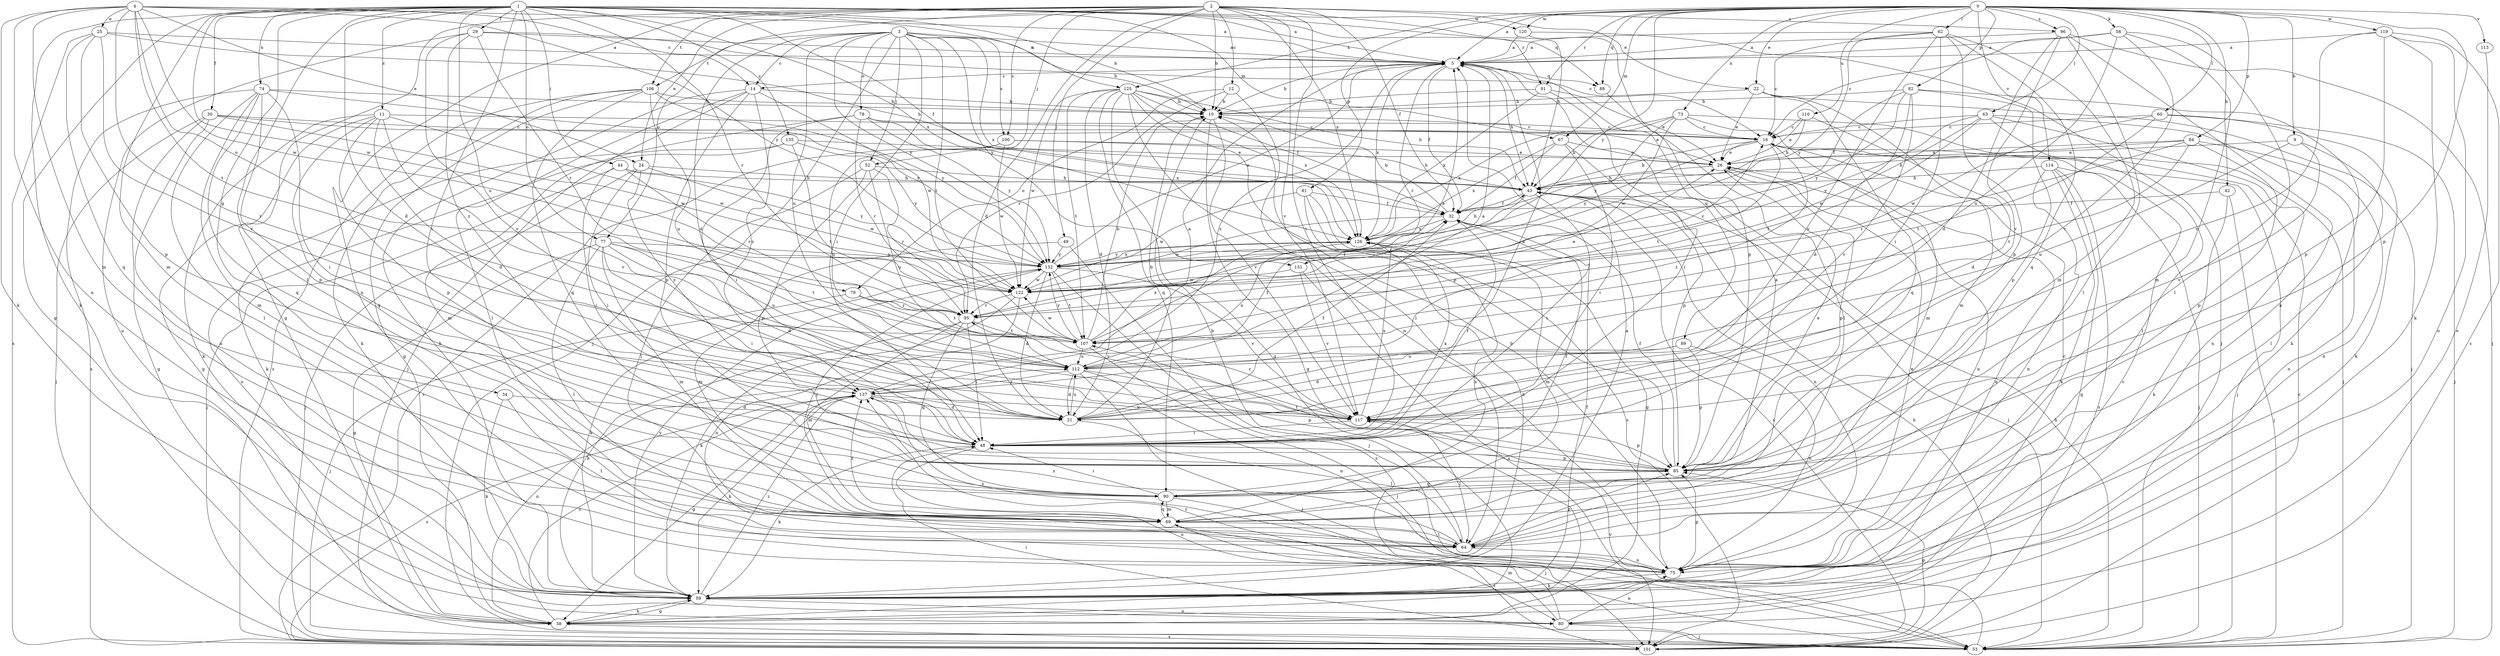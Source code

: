 strict digraph  {
0;
1;
2;
3;
4;
5;
9;
10;
11;
12;
14;
16;
21;
22;
24;
25;
26;
29;
30;
32;
34;
38;
42;
43;
44;
48;
49;
52;
53;
58;
59;
60;
62;
63;
64;
67;
69;
73;
74;
75;
77;
78;
79;
80;
81;
82;
84;
85;
88;
89;
90;
91;
95;
96;
100;
101;
106;
107;
110;
112;
113;
114;
117;
119;
120;
122;
125;
126;
131;
132;
135;
137;
0 -> 5  [label=a];
0 -> 9  [label=b];
0 -> 22  [label=e];
0 -> 42  [label=h];
0 -> 58  [label=k];
0 -> 60  [label=l];
0 -> 62  [label=l];
0 -> 63  [label=l];
0 -> 67  [label=m];
0 -> 73  [label=n];
0 -> 81  [label=p];
0 -> 82  [label=p];
0 -> 84  [label=p];
0 -> 85  [label=p];
0 -> 88  [label=q];
0 -> 91  [label=r];
0 -> 96  [label=s];
0 -> 110  [label=u];
0 -> 113  [label=v];
0 -> 114  [label=v];
0 -> 119  [label=w];
0 -> 120  [label=w];
0 -> 125  [label=x];
0 -> 131  [label=y];
1 -> 5  [label=a];
1 -> 10  [label=b];
1 -> 11  [label=c];
1 -> 21  [label=d];
1 -> 29  [label=f];
1 -> 30  [label=f];
1 -> 32  [label=f];
1 -> 34  [label=g];
1 -> 38  [label=g];
1 -> 44  [label=i];
1 -> 48  [label=i];
1 -> 59  [label=k];
1 -> 64  [label=l];
1 -> 67  [label=m];
1 -> 69  [label=m];
1 -> 74  [label=n];
1 -> 77  [label=o];
1 -> 88  [label=q];
1 -> 91  [label=r];
1 -> 95  [label=r];
1 -> 112  [label=u];
1 -> 120  [label=w];
1 -> 122  [label=w];
1 -> 125  [label=x];
1 -> 126  [label=x];
1 -> 135  [label=z];
2 -> 10  [label=b];
2 -> 12  [label=c];
2 -> 21  [label=d];
2 -> 22  [label=e];
2 -> 24  [label=e];
2 -> 32  [label=f];
2 -> 38  [label=g];
2 -> 43  [label=h];
2 -> 48  [label=i];
2 -> 49  [label=j];
2 -> 52  [label=j];
2 -> 75  [label=n];
2 -> 77  [label=o];
2 -> 96  [label=s];
2 -> 100  [label=s];
2 -> 106  [label=t];
2 -> 117  [label=v];
2 -> 126  [label=x];
3 -> 5  [label=a];
3 -> 10  [label=b];
3 -> 14  [label=c];
3 -> 21  [label=d];
3 -> 48  [label=i];
3 -> 52  [label=j];
3 -> 53  [label=j];
3 -> 78  [label=o];
3 -> 100  [label=s];
3 -> 106  [label=t];
3 -> 107  [label=t];
3 -> 112  [label=u];
3 -> 126  [label=x];
3 -> 131  [label=y];
3 -> 132  [label=y];
4 -> 5  [label=a];
4 -> 14  [label=c];
4 -> 24  [label=e];
4 -> 25  [label=e];
4 -> 59  [label=k];
4 -> 69  [label=m];
4 -> 75  [label=n];
4 -> 79  [label=o];
4 -> 107  [label=t];
4 -> 117  [label=v];
4 -> 122  [label=w];
4 -> 132  [label=y];
5 -> 10  [label=b];
5 -> 14  [label=c];
5 -> 32  [label=f];
5 -> 43  [label=h];
5 -> 88  [label=q];
5 -> 89  [label=q];
5 -> 95  [label=r];
5 -> 126  [label=x];
5 -> 137  [label=z];
9 -> 26  [label=e];
9 -> 64  [label=l];
9 -> 112  [label=u];
9 -> 117  [label=v];
10 -> 16  [label=c];
10 -> 38  [label=g];
10 -> 117  [label=v];
11 -> 16  [label=c];
11 -> 21  [label=d];
11 -> 38  [label=g];
11 -> 59  [label=k];
11 -> 85  [label=p];
11 -> 90  [label=q];
11 -> 117  [label=v];
11 -> 122  [label=w];
12 -> 10  [label=b];
12 -> 64  [label=l];
12 -> 79  [label=o];
12 -> 95  [label=r];
14 -> 10  [label=b];
14 -> 53  [label=j];
14 -> 59  [label=k];
14 -> 64  [label=l];
14 -> 85  [label=p];
14 -> 122  [label=w];
14 -> 137  [label=z];
16 -> 26  [label=e];
16 -> 43  [label=h];
16 -> 53  [label=j];
16 -> 107  [label=t];
16 -> 132  [label=y];
16 -> 137  [label=z];
21 -> 5  [label=a];
21 -> 10  [label=b];
21 -> 32  [label=f];
21 -> 64  [label=l];
21 -> 112  [label=u];
22 -> 10  [label=b];
22 -> 26  [label=e];
22 -> 53  [label=j];
22 -> 69  [label=m];
22 -> 90  [label=q];
24 -> 43  [label=h];
24 -> 48  [label=i];
24 -> 53  [label=j];
24 -> 122  [label=w];
24 -> 137  [label=z];
25 -> 5  [label=a];
25 -> 43  [label=h];
25 -> 85  [label=p];
25 -> 90  [label=q];
25 -> 101  [label=s];
25 -> 117  [label=v];
26 -> 43  [label=h];
26 -> 75  [label=n];
26 -> 85  [label=p];
29 -> 5  [label=a];
29 -> 16  [label=c];
29 -> 80  [label=o];
29 -> 95  [label=r];
29 -> 117  [label=v];
29 -> 137  [label=z];
30 -> 16  [label=c];
30 -> 26  [label=e];
30 -> 38  [label=g];
30 -> 53  [label=j];
30 -> 75  [label=n];
30 -> 122  [label=w];
32 -> 10  [label=b];
32 -> 122  [label=w];
32 -> 126  [label=x];
34 -> 21  [label=d];
34 -> 59  [label=k];
34 -> 64  [label=l];
38 -> 16  [label=c];
38 -> 59  [label=k];
38 -> 101  [label=s];
38 -> 112  [label=u];
38 -> 137  [label=z];
42 -> 32  [label=f];
42 -> 53  [label=j];
42 -> 59  [label=k];
43 -> 32  [label=f];
43 -> 48  [label=i];
43 -> 53  [label=j];
43 -> 75  [label=n];
43 -> 95  [label=r];
43 -> 101  [label=s];
44 -> 43  [label=h];
44 -> 48  [label=i];
44 -> 53  [label=j];
44 -> 95  [label=r];
44 -> 132  [label=y];
48 -> 32  [label=f];
48 -> 59  [label=k];
48 -> 80  [label=o];
48 -> 85  [label=p];
48 -> 126  [label=x];
49 -> 53  [label=j];
49 -> 69  [label=m];
49 -> 132  [label=y];
52 -> 43  [label=h];
52 -> 64  [label=l];
52 -> 85  [label=p];
52 -> 95  [label=r];
52 -> 112  [label=u];
53 -> 43  [label=h];
53 -> 48  [label=i];
53 -> 117  [label=v];
58 -> 5  [label=a];
58 -> 16  [label=c];
58 -> 64  [label=l];
58 -> 69  [label=m];
58 -> 112  [label=u];
58 -> 117  [label=v];
59 -> 5  [label=a];
59 -> 26  [label=e];
59 -> 32  [label=f];
59 -> 38  [label=g];
59 -> 80  [label=o];
59 -> 132  [label=y];
59 -> 137  [label=z];
60 -> 16  [label=c];
60 -> 53  [label=j];
60 -> 59  [label=k];
60 -> 107  [label=t];
60 -> 122  [label=w];
62 -> 5  [label=a];
62 -> 16  [label=c];
62 -> 48  [label=i];
62 -> 69  [label=m];
62 -> 85  [label=p];
62 -> 90  [label=q];
62 -> 117  [label=v];
62 -> 132  [label=y];
63 -> 16  [label=c];
63 -> 64  [label=l];
63 -> 75  [label=n];
63 -> 80  [label=o];
63 -> 107  [label=t];
63 -> 122  [label=w];
63 -> 132  [label=y];
64 -> 10  [label=b];
64 -> 75  [label=n];
64 -> 85  [label=p];
64 -> 137  [label=z];
67 -> 26  [label=e];
67 -> 32  [label=f];
67 -> 48  [label=i];
67 -> 85  [label=p];
67 -> 126  [label=x];
69 -> 64  [label=l];
69 -> 90  [label=q];
69 -> 101  [label=s];
69 -> 126  [label=x];
69 -> 132  [label=y];
69 -> 137  [label=z];
73 -> 16  [label=c];
73 -> 43  [label=h];
73 -> 53  [label=j];
73 -> 69  [label=m];
73 -> 122  [label=w];
73 -> 126  [label=x];
73 -> 132  [label=y];
74 -> 10  [label=b];
74 -> 48  [label=i];
74 -> 64  [label=l];
74 -> 69  [label=m];
74 -> 85  [label=p];
74 -> 90  [label=q];
74 -> 101  [label=s];
74 -> 132  [label=y];
75 -> 10  [label=b];
75 -> 16  [label=c];
75 -> 26  [label=e];
75 -> 59  [label=k];
75 -> 85  [label=p];
75 -> 137  [label=z];
77 -> 21  [label=d];
77 -> 38  [label=g];
77 -> 48  [label=i];
77 -> 64  [label=l];
77 -> 69  [label=m];
77 -> 107  [label=t];
77 -> 112  [label=u];
77 -> 132  [label=y];
78 -> 16  [label=c];
78 -> 48  [label=i];
78 -> 69  [label=m];
78 -> 95  [label=r];
78 -> 126  [label=x];
78 -> 132  [label=y];
79 -> 53  [label=j];
79 -> 95  [label=r];
79 -> 107  [label=t];
79 -> 117  [label=v];
80 -> 53  [label=j];
80 -> 69  [label=m];
80 -> 75  [label=n];
80 -> 137  [label=z];
81 -> 32  [label=f];
81 -> 38  [label=g];
81 -> 59  [label=k];
81 -> 101  [label=s];
81 -> 122  [label=w];
82 -> 10  [label=b];
82 -> 21  [label=d];
82 -> 32  [label=f];
82 -> 59  [label=k];
82 -> 85  [label=p];
82 -> 117  [label=v];
82 -> 132  [label=y];
84 -> 26  [label=e];
84 -> 43  [label=h];
84 -> 75  [label=n];
84 -> 85  [label=p];
84 -> 95  [label=r];
84 -> 107  [label=t];
85 -> 26  [label=e];
85 -> 32  [label=f];
85 -> 90  [label=q];
85 -> 107  [label=t];
88 -> 64  [label=l];
89 -> 21  [label=d];
89 -> 75  [label=n];
89 -> 85  [label=p];
89 -> 112  [label=u];
90 -> 5  [label=a];
90 -> 32  [label=f];
90 -> 48  [label=i];
90 -> 53  [label=j];
90 -> 69  [label=m];
91 -> 10  [label=b];
91 -> 26  [label=e];
91 -> 48  [label=i];
91 -> 126  [label=x];
95 -> 26  [label=e];
95 -> 48  [label=i];
95 -> 59  [label=k];
95 -> 69  [label=m];
95 -> 90  [label=q];
95 -> 107  [label=t];
96 -> 5  [label=a];
96 -> 21  [label=d];
96 -> 53  [label=j];
96 -> 64  [label=l];
96 -> 75  [label=n];
96 -> 117  [label=v];
100 -> 26  [label=e];
100 -> 43  [label=h];
100 -> 101  [label=s];
100 -> 112  [label=u];
100 -> 122  [label=w];
101 -> 16  [label=c];
101 -> 43  [label=h];
101 -> 85  [label=p];
106 -> 10  [label=b];
106 -> 38  [label=g];
106 -> 59  [label=k];
106 -> 90  [label=q];
106 -> 101  [label=s];
106 -> 112  [label=u];
106 -> 132  [label=y];
107 -> 5  [label=a];
107 -> 10  [label=b];
107 -> 53  [label=j];
107 -> 112  [label=u];
107 -> 122  [label=w];
107 -> 126  [label=x];
107 -> 132  [label=y];
110 -> 16  [label=c];
110 -> 21  [label=d];
110 -> 26  [label=e];
110 -> 43  [label=h];
112 -> 5  [label=a];
112 -> 21  [label=d];
112 -> 32  [label=f];
112 -> 53  [label=j];
112 -> 75  [label=n];
112 -> 85  [label=p];
112 -> 137  [label=z];
113 -> 80  [label=o];
114 -> 38  [label=g];
114 -> 43  [label=h];
114 -> 53  [label=j];
114 -> 59  [label=k];
114 -> 75  [label=n];
114 -> 101  [label=s];
117 -> 48  [label=i];
117 -> 64  [label=l];
117 -> 85  [label=p];
117 -> 95  [label=r];
117 -> 126  [label=x];
119 -> 5  [label=a];
119 -> 59  [label=k];
119 -> 80  [label=o];
119 -> 85  [label=p];
119 -> 101  [label=s];
119 -> 117  [label=v];
120 -> 5  [label=a];
120 -> 53  [label=j];
120 -> 85  [label=p];
122 -> 16  [label=c];
122 -> 59  [label=k];
122 -> 75  [label=n];
122 -> 95  [label=r];
125 -> 10  [label=b];
125 -> 21  [label=d];
125 -> 32  [label=f];
125 -> 38  [label=g];
125 -> 43  [label=h];
125 -> 75  [label=n];
125 -> 85  [label=p];
125 -> 90  [label=q];
125 -> 107  [label=t];
125 -> 122  [label=w];
125 -> 126  [label=x];
126 -> 43  [label=h];
126 -> 69  [label=m];
126 -> 112  [label=u];
126 -> 132  [label=y];
131 -> 101  [label=s];
131 -> 117  [label=v];
131 -> 122  [label=w];
132 -> 5  [label=a];
132 -> 21  [label=d];
132 -> 59  [label=k];
132 -> 101  [label=s];
132 -> 107  [label=t];
132 -> 117  [label=v];
132 -> 122  [label=w];
132 -> 126  [label=x];
135 -> 26  [label=e];
135 -> 59  [label=k];
135 -> 80  [label=o];
135 -> 107  [label=t];
135 -> 132  [label=y];
137 -> 5  [label=a];
137 -> 21  [label=d];
137 -> 38  [label=g];
137 -> 59  [label=k];
137 -> 101  [label=s];
137 -> 117  [label=v];
}
